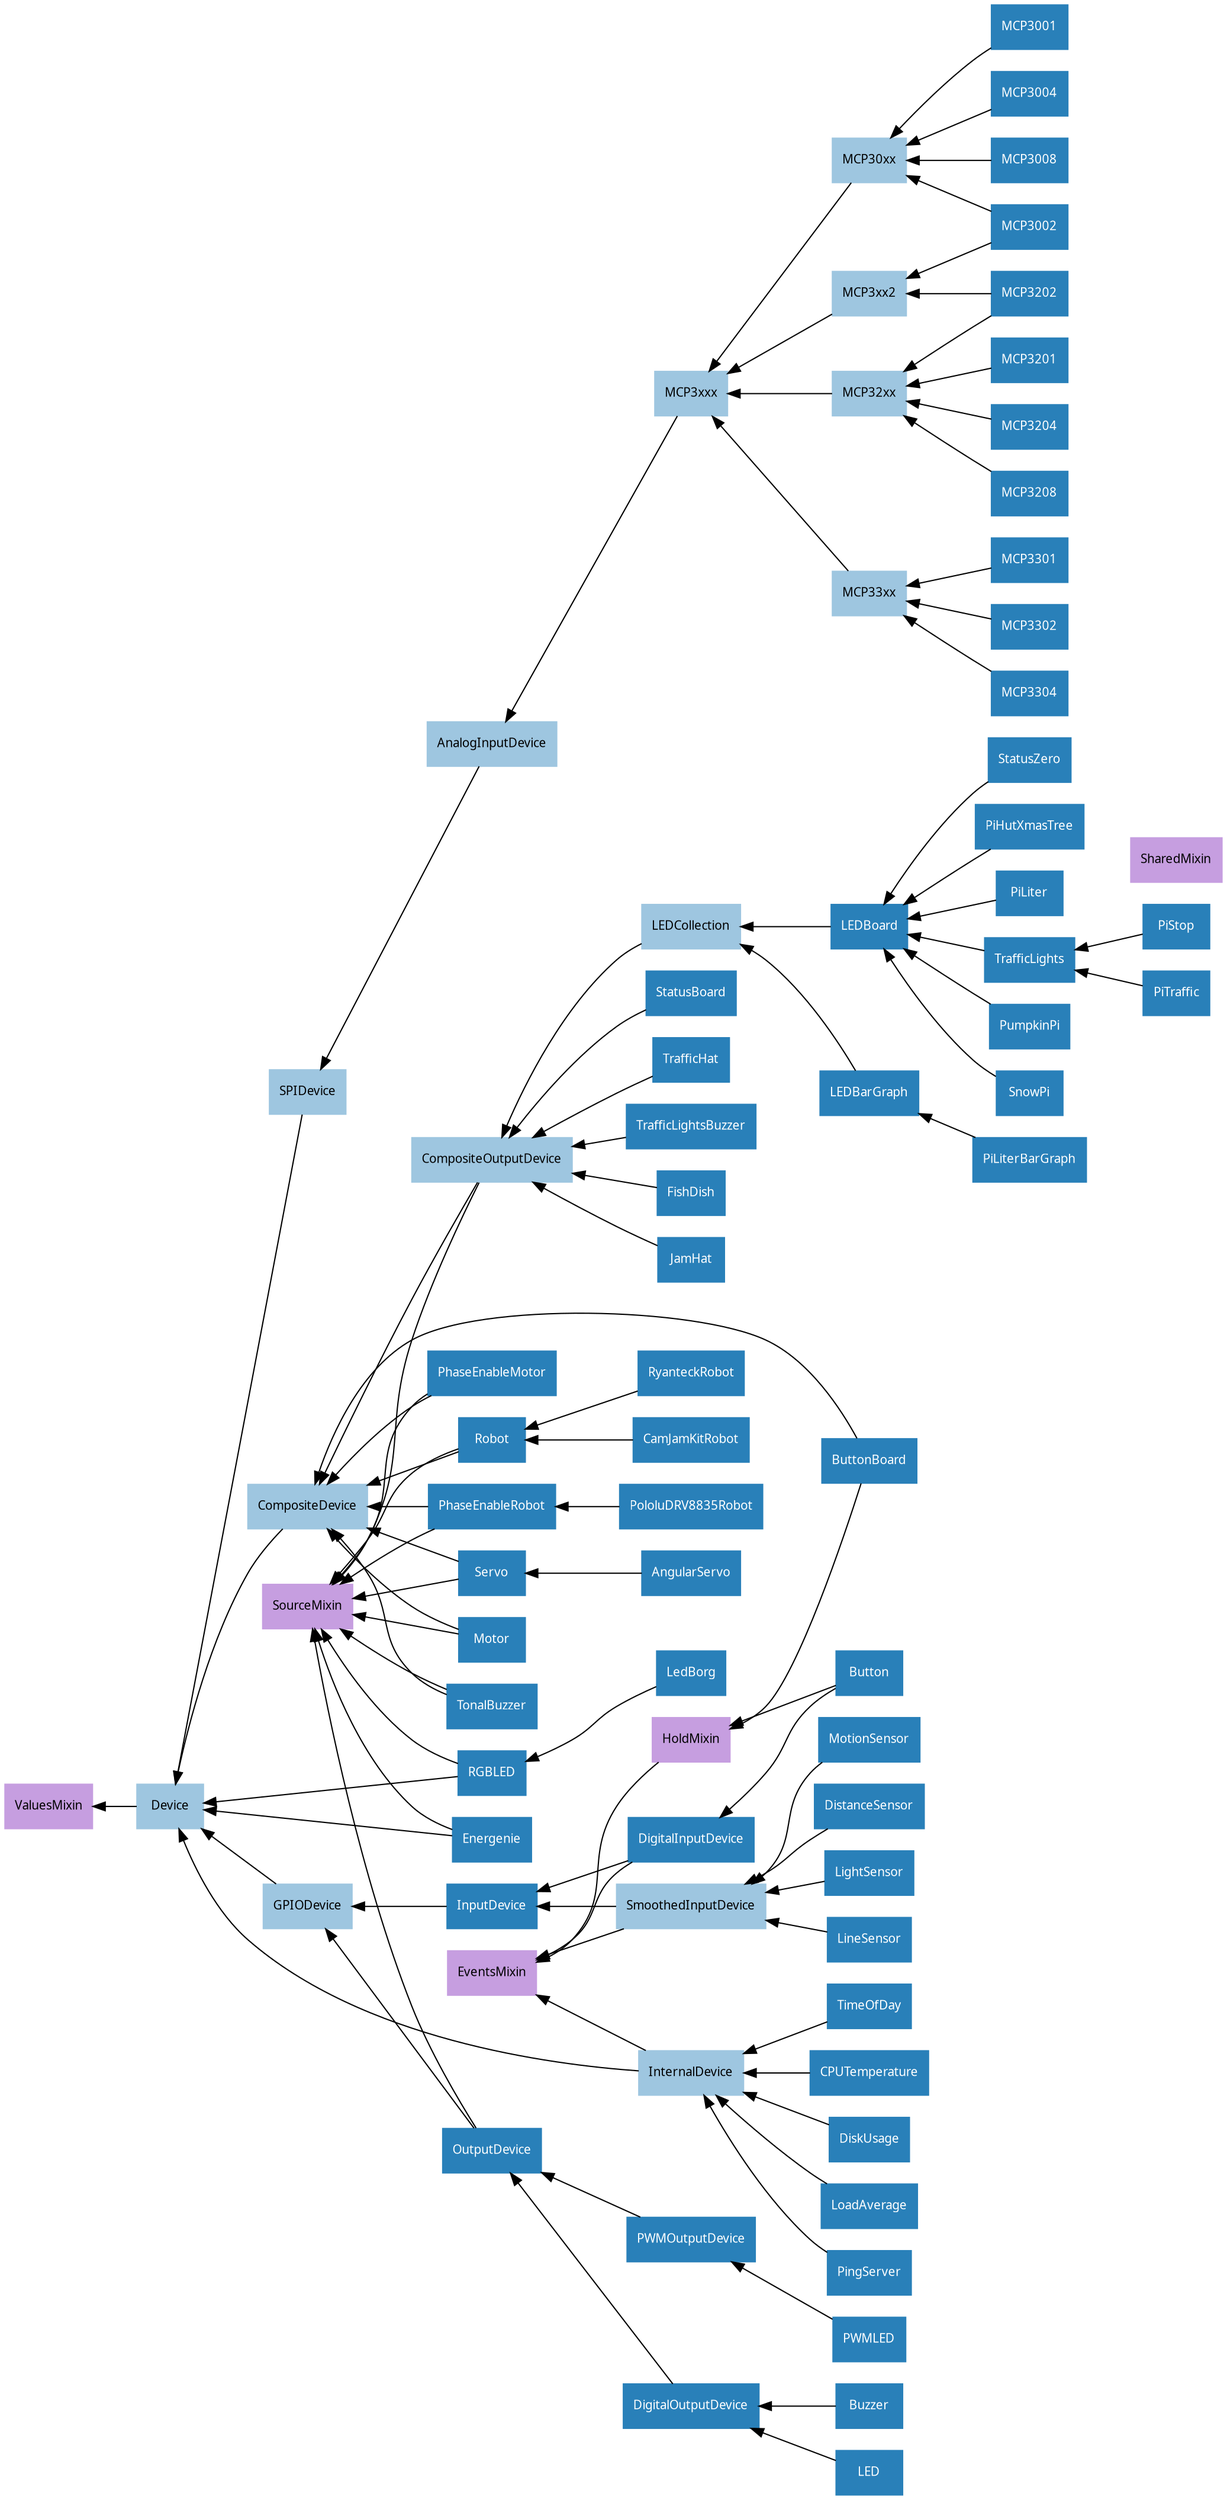 digraph classes {
    graph [rankdir=RL];
    node [shape=rect, style=filled, fontname=Sans, fontsize=10];
    edge [];

    /* Mixin classes */
    node [color="#c69ee0", fontcolor="#000000"]

    EventsMixin;
    HoldMixin;
    SharedMixin;
    SourceMixin;
    ValuesMixin;

    /* Abstract classes */
    node [color="#9ec6e0", fontcolor="#000000"]

    AnalogInputDevice;
    CompositeDevice;
    CompositeOutputDevice;
    Device;
    GPIODevice;
    InternalDevice;
    LEDCollection;
    MCP30xx;
    MCP32xx;
    MCP33xx;
    MCP3xx2;
    MCP3xxx;
    SPIDevice;
    SmoothedInputDevice;

    /* Concrete classes */
    node [color="#2980b9", fontcolor="#ffffff"];

    AnalogInputDevice->SPIDevice;
    AngularServo->Servo;
    Button->DigitalInputDevice;
    Button->HoldMixin;
    ButtonBoard->CompositeDevice;
    ButtonBoard->HoldMixin;
    Buzzer->DigitalOutputDevice;
    CPUTemperature->InternalDevice;
    CamJamKitRobot->Robot;
    CompositeDevice->Device;
    CompositeOutputDevice->CompositeDevice;
    CompositeOutputDevice->SourceMixin;
    Device->ValuesMixin;
    DigitalInputDevice->EventsMixin;
    DigitalInputDevice->InputDevice;
    DigitalOutputDevice->OutputDevice;
    DiskUsage->InternalDevice;
    DistanceSensor->SmoothedInputDevice;
    Energenie->Device;
    Energenie->SourceMixin;
    FishDish->CompositeOutputDevice;
    GPIODevice->Device;
    HoldMixin->EventsMixin;
    InputDevice->GPIODevice;
    InternalDevice->Device;
    InternalDevice->EventsMixin;
    JamHat->CompositeOutputDevice;
    LED->DigitalOutputDevice;
    LEDBarGraph->LEDCollection;
    LEDBoard->LEDCollection;
    LEDCollection->CompositeOutputDevice;
    LedBorg->RGBLED;
    LightSensor->SmoothedInputDevice;
    LineSensor->SmoothedInputDevice;
    LoadAverage->InternalDevice;
    MCP3001->MCP30xx;
    MCP3002->MCP30xx;
    MCP3002->MCP3xx2;
    MCP3004->MCP30xx;
    MCP3008->MCP30xx;
    MCP30xx->MCP3xxx;
    MCP3201->MCP32xx;
    MCP3202->MCP32xx;
    MCP3202->MCP3xx2;
    MCP3204->MCP32xx;
    MCP3208->MCP32xx;
    MCP32xx->MCP3xxx;
    MCP3301->MCP33xx;
    MCP3302->MCP33xx;
    MCP3304->MCP33xx;
    MCP33xx->MCP3xxx;
    MCP3xx2->MCP3xxx;
    MCP3xxx->AnalogInputDevice;
    MotionSensor->SmoothedInputDevice;
    Motor->CompositeDevice;
    Motor->SourceMixin;
    OutputDevice->GPIODevice;
    OutputDevice->SourceMixin;
    PWMLED->PWMOutputDevice;
    PWMOutputDevice->OutputDevice;
    PhaseEnableMotor->CompositeDevice;
    PhaseEnableMotor->SourceMixin;
    PhaseEnableRobot->CompositeDevice;
    PhaseEnableRobot->SourceMixin;
    PiHutXmasTree->LEDBoard;
    PiLiter->LEDBoard;
    PiLiterBarGraph->LEDBarGraph;
    PiStop->TrafficLights;
    PiTraffic->TrafficLights;
    PingServer->InternalDevice;
    PololuDRV8835Robot->PhaseEnableRobot;
    PumpkinPi->LEDBoard;
    RGBLED->Device;
    RGBLED->SourceMixin;
    Robot->CompositeDevice;
    Robot->SourceMixin;
    RyanteckRobot->Robot;
    SPIDevice->Device;
    Servo->CompositeDevice;
    Servo->SourceMixin;
    SmoothedInputDevice->EventsMixin;
    SmoothedInputDevice->InputDevice;
    SnowPi->LEDBoard;
    StatusBoard->CompositeOutputDevice;
    StatusZero->LEDBoard;
    TimeOfDay->InternalDevice;
    TonalBuzzer->CompositeDevice;
    TonalBuzzer->SourceMixin;
    TrafficHat->CompositeOutputDevice;
    TrafficLights->LEDBoard;
    TrafficLightsBuzzer->CompositeOutputDevice;
}
